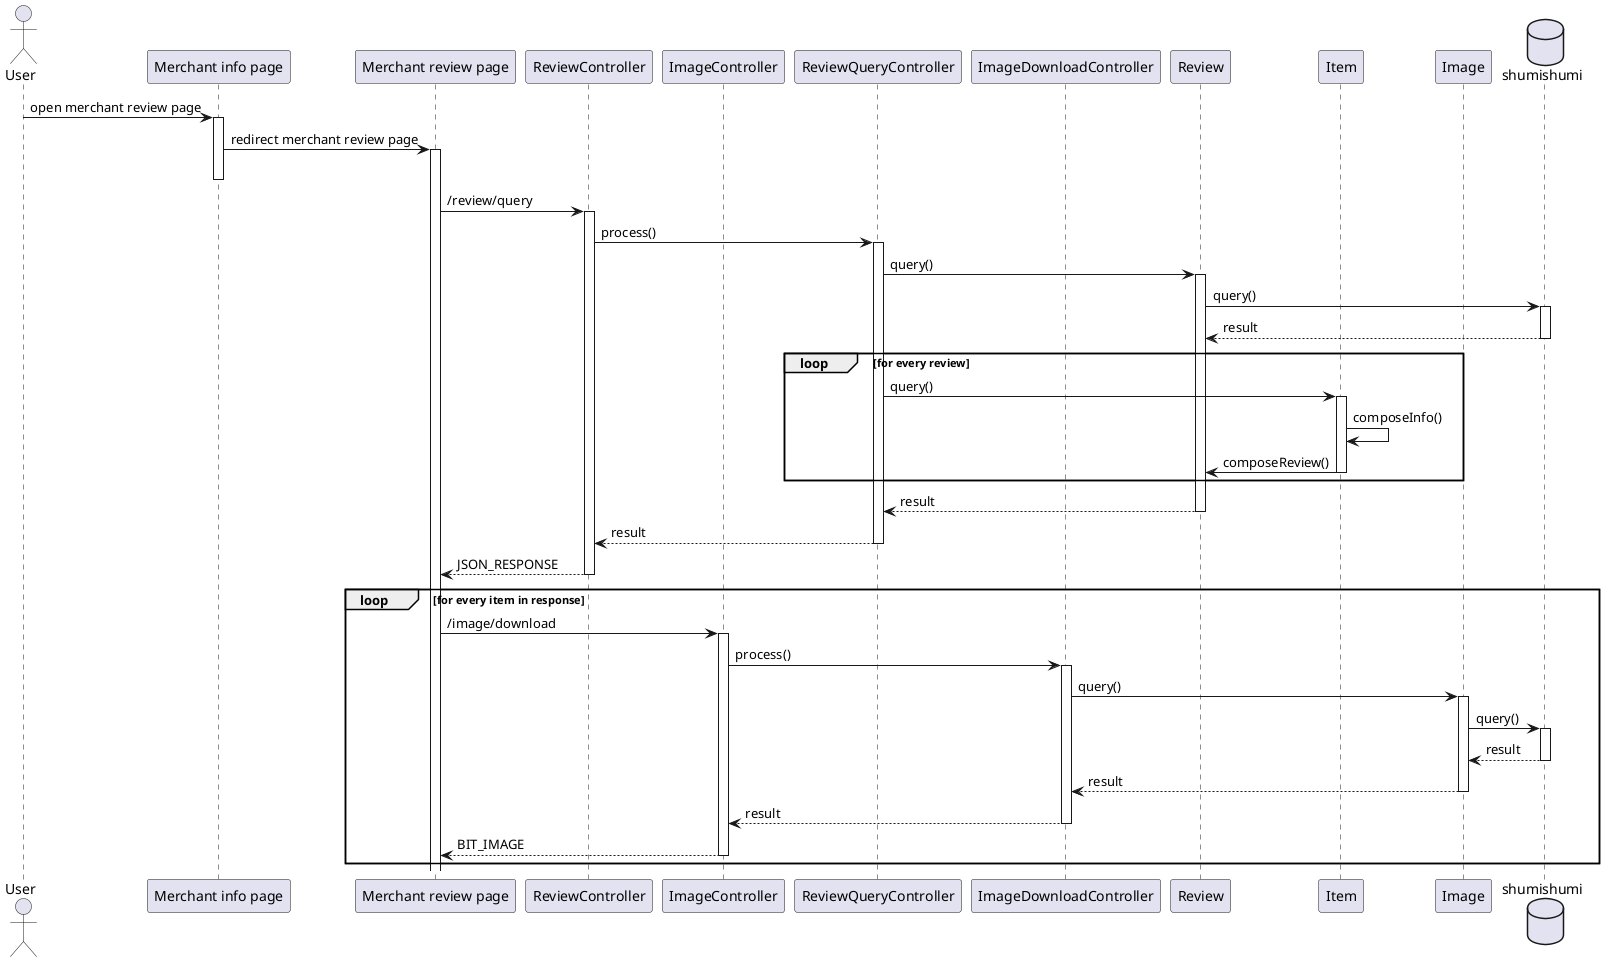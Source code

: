 @startuml template
'autonumber 1.1.1

actor User as u

' Box "front end"
participant "Merchant info page" as home
participant "Merchant review page" as rlist
' end box

' Box "back end"
participant ReviewController as rc
participant ImageController as imc

participant ReviewQueryController as reproc
participant ImageDownloadController as downproc

participant Review as rm
participant Item as im

participant Image as img
' end box

database shumishumi as db

u -> home++ : open merchant review page
home -> rlist ++-- : redirect merchant review page

rlist -> rc++ : /review/query
rc -> reproc++ : process()

reproc -> rm++ : query()
rm -> db++ : query()
return result

loop for every review
reproc -> im++ : query()
im -> im : composeInfo()
im -> rm : composeReview()
deactivate im
end
return result
return result
return JSON_RESPONSE

loop for every item in response
    rlist -> imc++ : /image/download
    imc -> downproc++ : process()
    downproc -> img++ : query()
    img -> db++ : query()
    return result
    return result
    return result
    return BIT_IMAGE
end

@enduml